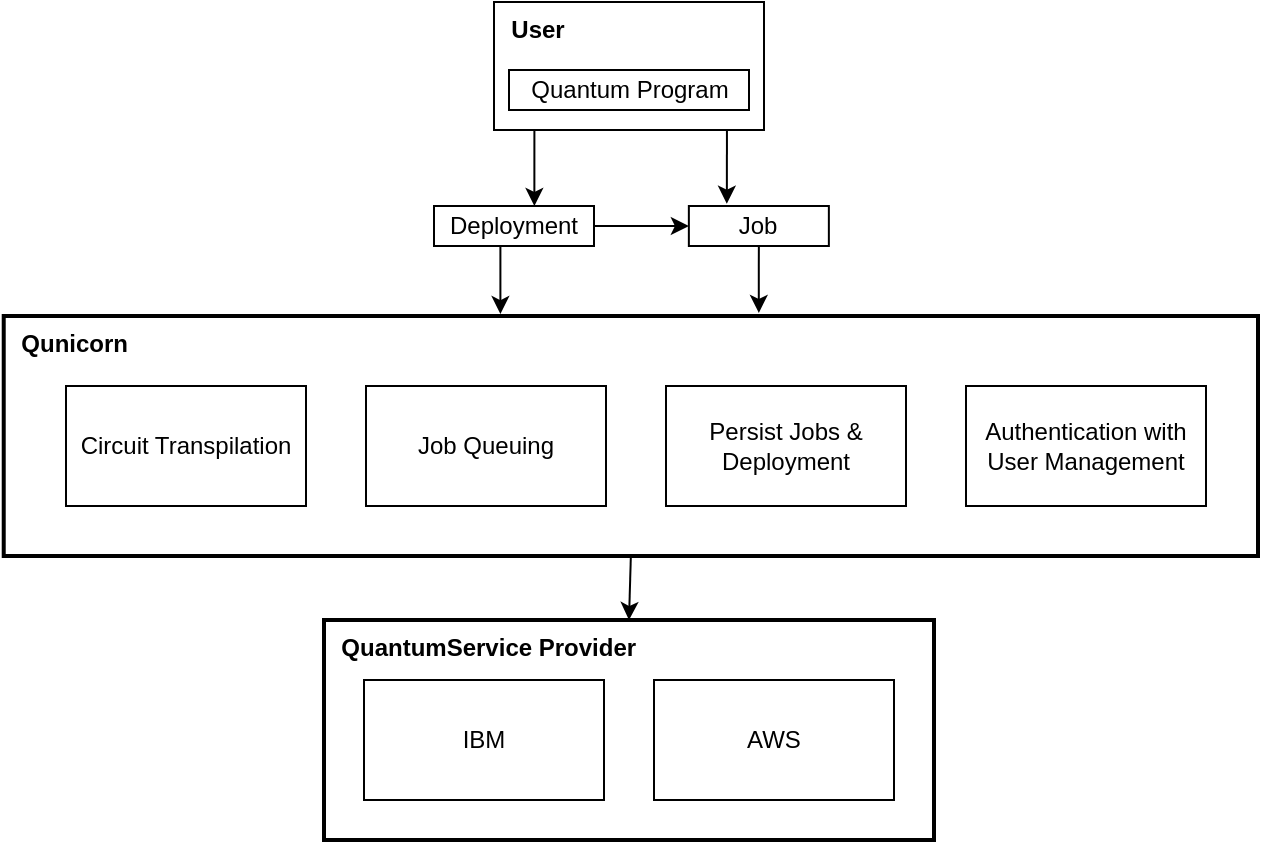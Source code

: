 <mxfile version="22.0.5" type="device">
  <diagram id="woZmq--j6TU2j0kvm82t" name="Seite-1">
    <mxGraphModel dx="2234" dy="746" grid="1" gridSize="10" guides="1" tooltips="1" connect="1" arrows="1" fold="1" page="0" pageScale="1" pageWidth="827" pageHeight="1169" background="none" math="0" shadow="0">
      <root>
        <mxCell id="0" />
        <mxCell id="1" parent="0" />
        <mxCell id="t27paKJEgx_SuJI81twm-21" style="edgeStyle=orthogonalEdgeStyle;rounded=0;orthogonalLoop=1;jettySize=auto;html=1;exitX=0.5;exitY=1;exitDx=0;exitDy=0;entryX=0.5;entryY=0;entryDx=0;entryDy=0;" edge="1" parent="1" source="V3UwspmhFO0YC6Pmkuhm-42" target="V3UwspmhFO0YC6Pmkuhm-54">
          <mxGeometry relative="1" as="geometry" />
        </mxCell>
        <mxCell id="V3UwspmhFO0YC6Pmkuhm-42" value="&amp;nbsp; &lt;b&gt;Qunicorn&lt;/b&gt;" style="rounded=0;whiteSpace=wrap;html=1;fillColor=default;verticalAlign=top;align=left;strokeWidth=2;" parent="1" vertex="1">
          <mxGeometry x="-608.14" y="205" width="627.14" height="120" as="geometry" />
        </mxCell>
        <mxCell id="V3UwspmhFO0YC6Pmkuhm-54" value="&lt;font size=&quot;1&quot;&gt;&lt;b&gt;&lt;font style=&quot;font-size: 12px;&quot;&gt;&amp;nbsp; QuantumService Provider&lt;br&gt;&lt;/font&gt;&lt;/b&gt;&lt;/font&gt;" style="rounded=0;whiteSpace=wrap;html=1;fillColor=none;verticalAlign=top;align=left;strokeWidth=2;" parent="1" vertex="1">
          <mxGeometry x="-448" y="357" width="305" height="110" as="geometry" />
        </mxCell>
        <mxCell id="t27paKJEgx_SuJI81twm-5" value="Circuit Transpilation" style="rounded=0;whiteSpace=wrap;html=1;" vertex="1" parent="1">
          <mxGeometry x="-577" y="240" width="120" height="60" as="geometry" />
        </mxCell>
        <mxCell id="t27paKJEgx_SuJI81twm-6" value="Job Queuing" style="rounded=0;whiteSpace=wrap;html=1;" vertex="1" parent="1">
          <mxGeometry x="-427" y="240" width="120" height="60" as="geometry" />
        </mxCell>
        <mxCell id="t27paKJEgx_SuJI81twm-18" style="edgeStyle=orthogonalEdgeStyle;rounded=0;orthogonalLoop=1;jettySize=auto;html=1;exitX=1;exitY=0.5;exitDx=0;exitDy=0;entryX=0;entryY=0.5;entryDx=0;entryDy=0;" edge="1" parent="1" source="t27paKJEgx_SuJI81twm-8" target="t27paKJEgx_SuJI81twm-11">
          <mxGeometry relative="1" as="geometry" />
        </mxCell>
        <mxCell id="t27paKJEgx_SuJI81twm-8" value="Deployment" style="rounded=0;whiteSpace=wrap;html=1;" vertex="1" parent="1">
          <mxGeometry x="-393" y="150" width="80" height="20" as="geometry" />
        </mxCell>
        <mxCell id="t27paKJEgx_SuJI81twm-9" value="Persist Jobs &amp;amp; Deployment" style="rounded=0;whiteSpace=wrap;html=1;" vertex="1" parent="1">
          <mxGeometry x="-277" y="240" width="120" height="60" as="geometry" />
        </mxCell>
        <mxCell id="t27paKJEgx_SuJI81twm-10" value="Authentication with User Management" style="rounded=0;whiteSpace=wrap;html=1;" vertex="1" parent="1">
          <mxGeometry x="-127" y="240" width="120" height="60" as="geometry" />
        </mxCell>
        <mxCell id="t27paKJEgx_SuJI81twm-11" value="Job" style="rounded=0;whiteSpace=wrap;html=1;" vertex="1" parent="1">
          <mxGeometry x="-265.57" y="150" width="70" height="20" as="geometry" />
        </mxCell>
        <mxCell id="t27paKJEgx_SuJI81twm-12" value="IBM" style="rounded=0;whiteSpace=wrap;html=1;" vertex="1" parent="1">
          <mxGeometry x="-428" y="387" width="120" height="60" as="geometry" />
        </mxCell>
        <mxCell id="t27paKJEgx_SuJI81twm-13" value="AWS" style="rounded=0;whiteSpace=wrap;html=1;" vertex="1" parent="1">
          <mxGeometry x="-283" y="387" width="120" height="60" as="geometry" />
        </mxCell>
        <mxCell id="t27paKJEgx_SuJI81twm-29" style="edgeStyle=orthogonalEdgeStyle;rounded=0;orthogonalLoop=1;jettySize=auto;html=1;exitX=0.099;exitY=0.985;exitDx=0;exitDy=0;entryX=0.5;entryY=0;entryDx=0;entryDy=0;exitPerimeter=0;" edge="1" parent="1">
          <mxGeometry relative="1" as="geometry">
            <mxPoint x="-341.635" y="111.04" as="sourcePoint" />
            <mxPoint x="-342.81" y="150" as="targetPoint" />
            <Array as="points">
              <mxPoint x="-343" y="111" />
            </Array>
          </mxGeometry>
        </mxCell>
        <mxCell id="t27paKJEgx_SuJI81twm-14" value="&lt;b&gt;&amp;nbsp; User&lt;/b&gt;" style="rounded=0;whiteSpace=wrap;html=1;align=left;verticalAlign=top;" vertex="1" parent="1">
          <mxGeometry x="-363" y="48" width="135" height="64" as="geometry" />
        </mxCell>
        <mxCell id="t27paKJEgx_SuJI81twm-7" value="Quantum Program" style="rounded=0;whiteSpace=wrap;html=1;" vertex="1" parent="1">
          <mxGeometry x="-355.5" y="82" width="120" height="20" as="geometry" />
        </mxCell>
        <mxCell id="t27paKJEgx_SuJI81twm-26" style="edgeStyle=orthogonalEdgeStyle;rounded=0;orthogonalLoop=1;jettySize=auto;html=1;exitX=0.5;exitY=1;exitDx=0;exitDy=0;entryX=0.396;entryY=-0.008;entryDx=0;entryDy=0;entryPerimeter=0;" edge="1" parent="1" source="t27paKJEgx_SuJI81twm-8" target="V3UwspmhFO0YC6Pmkuhm-42">
          <mxGeometry relative="1" as="geometry" />
        </mxCell>
        <mxCell id="t27paKJEgx_SuJI81twm-28" style="edgeStyle=orthogonalEdgeStyle;rounded=0;orthogonalLoop=1;jettySize=auto;html=1;exitX=0.5;exitY=1;exitDx=0;exitDy=0;entryX=0.602;entryY=-0.013;entryDx=0;entryDy=0;entryPerimeter=0;" edge="1" parent="1" source="t27paKJEgx_SuJI81twm-11" target="V3UwspmhFO0YC6Pmkuhm-42">
          <mxGeometry relative="1" as="geometry">
            <Array as="points">
              <mxPoint x="-231" y="180" />
              <mxPoint x="-231" y="180" />
            </Array>
          </mxGeometry>
        </mxCell>
        <mxCell id="t27paKJEgx_SuJI81twm-30" style="edgeStyle=orthogonalEdgeStyle;rounded=0;orthogonalLoop=1;jettySize=auto;html=1;entryX=0.314;entryY=-0.058;entryDx=0;entryDy=0;entryPerimeter=0;exitX=0.885;exitY=1.007;exitDx=0;exitDy=0;exitPerimeter=0;" edge="1" parent="1">
          <mxGeometry relative="1" as="geometry">
            <mxPoint x="-246.525" y="112.448" as="sourcePoint" />
            <mxPoint x="-246.59" y="148.84" as="targetPoint" />
          </mxGeometry>
        </mxCell>
      </root>
    </mxGraphModel>
  </diagram>
</mxfile>
